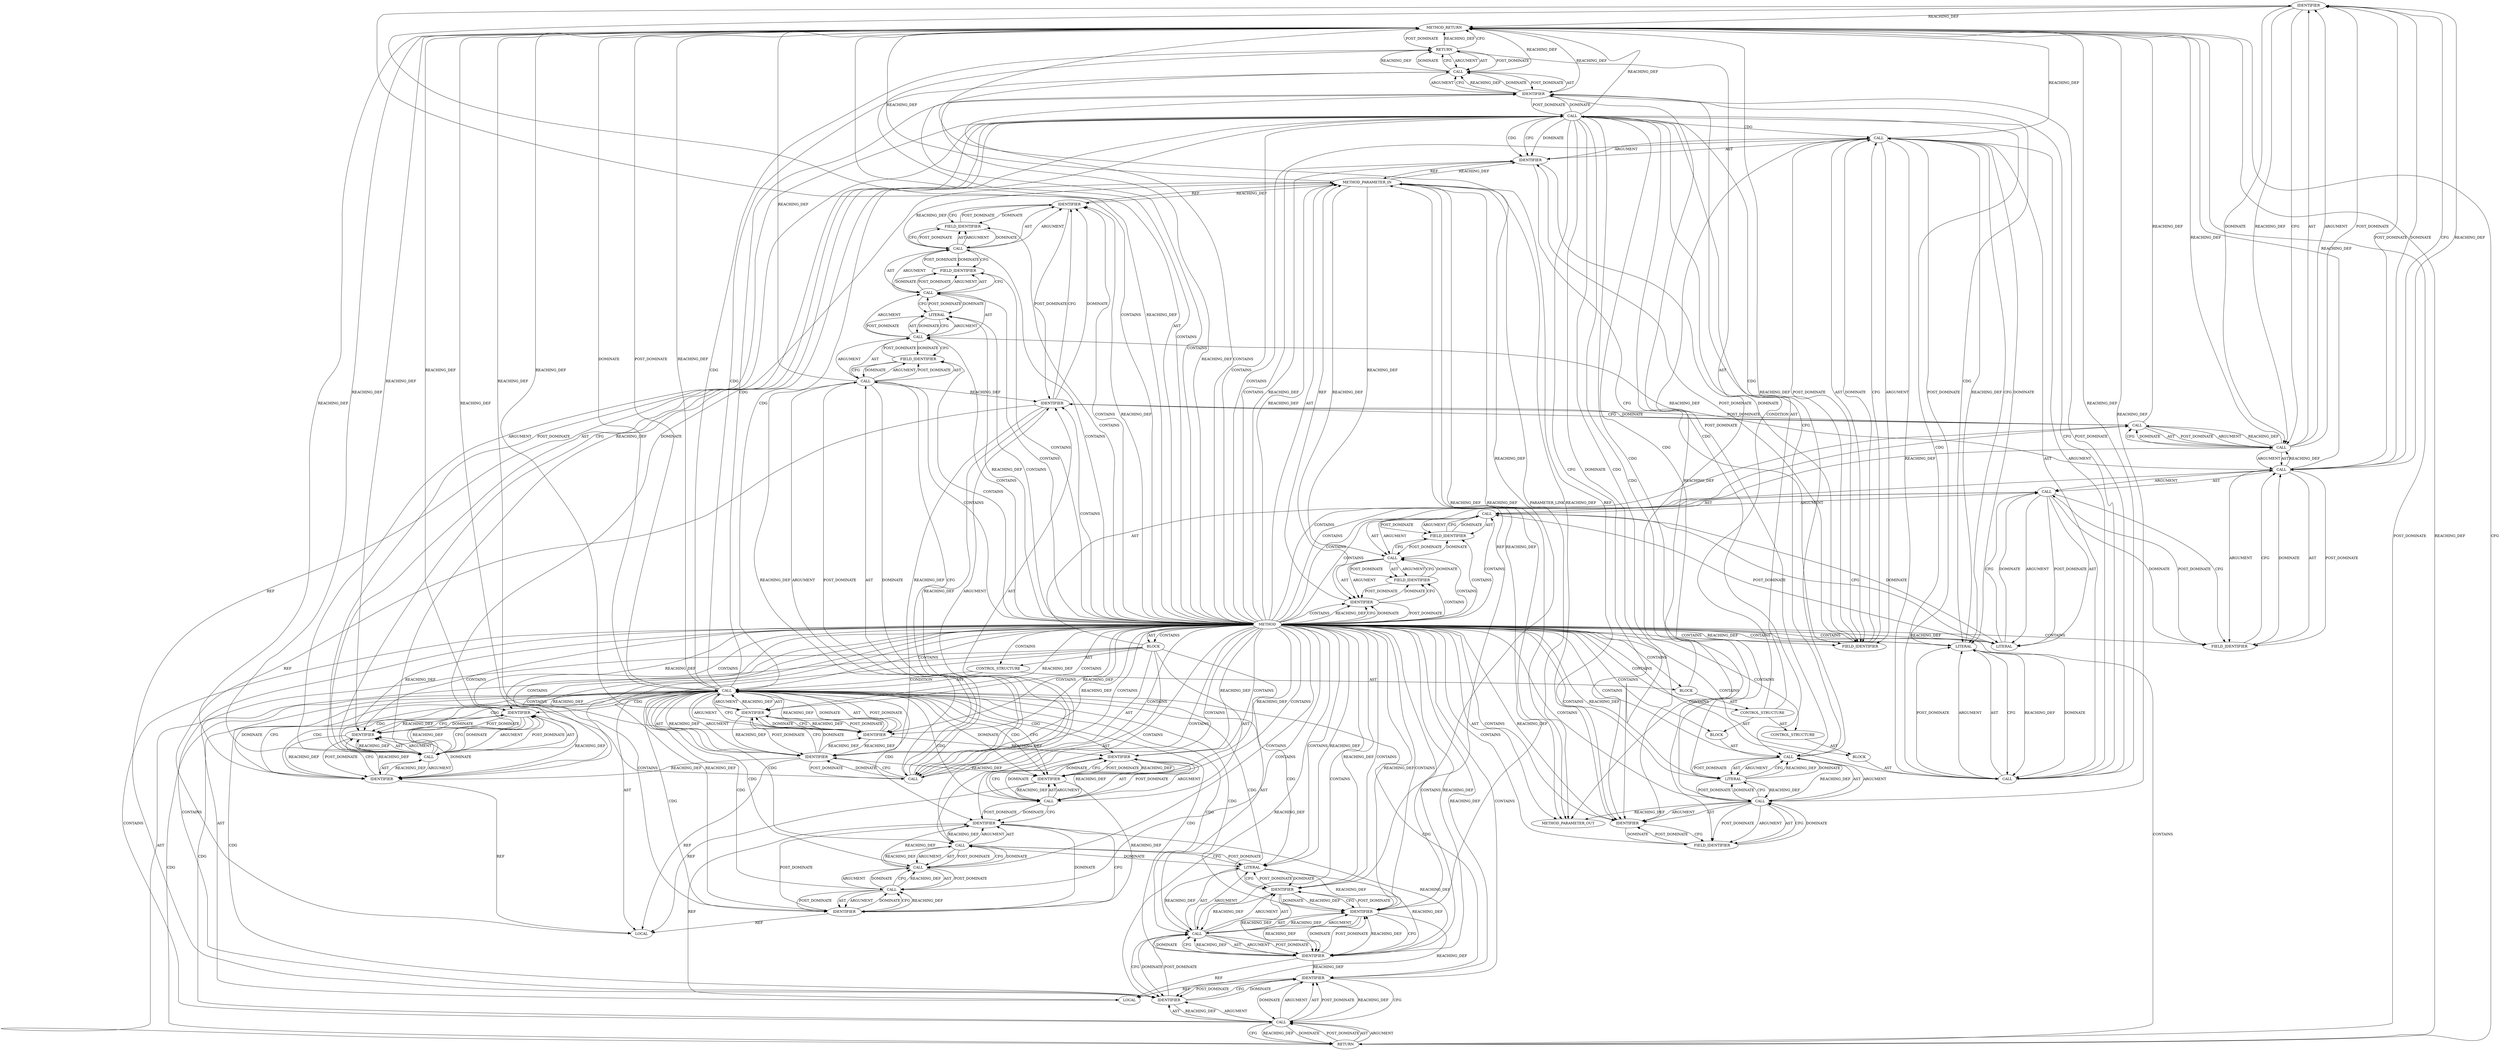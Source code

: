 digraph {
  6596 [label=IDENTIFIER ORDER=2 ARGUMENT_INDEX=2 CODE="CEPH_BANNER_V2_PREFIX_LEN" COLUMN_NUMBER=41 LINE_NUMBER=1937 TYPE_FULL_NAME="ANY" NAME="CEPH_BANNER_V2_PREFIX_LEN"]
  6585 [label=CALL ORDER=3 ARGUMENT_INDEX=-1 CODE="WARN_ON(con->v2.in_kvecs[0].iov_len != CEPH_BANNER_V2_PREFIX_LEN)" COLUMN_NUMBER=2 METHOD_FULL_NAME="WARN_ON" LINE_NUMBER=1937 TYPE_FULL_NAME="<empty>" DISPATCH_TYPE="STATIC_DISPATCH" SIGNATURE="" NAME="WARN_ON"]
  6634 [label=CALL ORDER=1 ARGUMENT_INDEX=-1 CODE="-EINVAL" COLUMN_NUMBER=10 METHOD_FULL_NAME="<operator>.minus" LINE_NUMBER=1945 TYPE_FULL_NAME="<empty>" DISPATCH_TYPE="STATIC_DISPATCH" SIGNATURE="" NAME="<operator>.minus"]
  6613 [label=BLOCK ORDER=2 ARGUMENT_INDEX=-1 CODE="{
		if (!memcmp(p, CEPH_BANNER, CEPH_BANNER_LEN))
			con->error_msg = \"server is speaking msgr1 protocol\";
		else
			con->error_msg = \"protocol error, bad banner\";
		return -EINVAL;
	}" COLUMN_NUMBER=53 LINE_NUMBER=1940 TYPE_FULL_NAME="void"]
  6618 [label=IDENTIFIER ORDER=2 ARGUMENT_INDEX=2 CODE="CEPH_BANNER" COLUMN_NUMBER=18 LINE_NUMBER=1941 TYPE_FULL_NAME="ANY" NAME="CEPH_BANNER"]
  6646 [label=IDENTIFIER ORDER=2 ARGUMENT_INDEX=2 CODE="__func__" COLUMN_NUMBER=37 LINE_NUMBER=1950 TYPE_FULL_NAME="ANY" NAME="__func__"]
  6593 [label=FIELD_IDENTIFIER ORDER=2 ARGUMENT_INDEX=2 CODE="in_kvecs" COLUMN_NUMBER=10 LINE_NUMBER=1937 CANONICAL_NAME="in_kvecs"]
  6629 [label=CALL ORDER=1 ARGUMENT_INDEX=1 CODE="con->error_msg" COLUMN_NUMBER=4 METHOD_FULL_NAME="<operator>.indirectFieldAccess" LINE_NUMBER=1944 TYPE_FULL_NAME="<empty>" DISPATCH_TYPE="STATIC_DISPATCH" SIGNATURE="" NAME="<operator>.indirectFieldAccess"]
  6604 [label=FIELD_IDENTIFIER ORDER=2 ARGUMENT_INDEX=2 CODE="v2" COLUMN_NUMBER=6 LINE_NUMBER=1939 CANONICAL_NAME="v2"]
  6637 [label=IDENTIFIER ORDER=1 ARGUMENT_INDEX=1 CODE="p" COLUMN_NUMBER=2 LINE_NUMBER=1948 TYPE_FULL_NAME="void*" NAME="p"]
  6627 [label=BLOCK ORDER=1 ARGUMENT_INDEX=-1 CODE="<empty>" COLUMN_NUMBER=4 LINE_NUMBER=1944 TYPE_FULL_NAME="void"]
  6583 [label=LOCAL ORDER=1 CODE="int payload_len" COLUMN_NUMBER=6 LINE_NUMBER=1934 TYPE_FULL_NAME="int" NAME="payload_len"]
  6614 [label=CONTROL_STRUCTURE CONTROL_STRUCTURE_TYPE="IF" ORDER=1 PARSER_TYPE_NAME="CASTIfStatement" ARGUMENT_INDEX=-1 CODE="if (!memcmp(p, CEPH_BANNER, CEPH_BANNER_LEN))" COLUMN_NUMBER=3 LINE_NUMBER=1941]
  6603 [label=IDENTIFIER ORDER=1 ARGUMENT_INDEX=1 CODE="con" COLUMN_NUMBER=6 LINE_NUMBER=1939 TYPE_FULL_NAME="ceph_connection*" NAME="con"]
  6580 [label=METHOD COLUMN_NUMBER=1 LINE_NUMBER=1932 COLUMN_NUMBER_END=1 IS_EXTERNAL=false SIGNATURE="int process_banner_prefix (ceph_connection*)" NAME="process_banner_prefix" AST_PARENT_TYPE="TYPE_DECL" AST_PARENT_FULL_NAME="messenger_v2.c:<global>" ORDER=87 CODE="static int process_banner_prefix(struct ceph_connection *con)
{
	int payload_len;
	void *p;

	WARN_ON(con->v2.in_kvecs[0].iov_len != CEPH_BANNER_V2_PREFIX_LEN);

	p = con->v2.in_kvecs[0].iov_base;
	if (memcmp(p, CEPH_BANNER_V2, CEPH_BANNER_V2_LEN)) {
		if (!memcmp(p, CEPH_BANNER, CEPH_BANNER_LEN))
			con->error_msg = \"server is speaking msgr1 protocol\";
		else
			con->error_msg = \"protocol error, bad banner\";
		return -EINVAL;
	}

	p += CEPH_BANNER_V2_LEN;
	payload_len = ceph_decode_16(&p);
	dout(\"%s con %p payload_len %d\\n\", __func__, con, payload_len);

	return prepare_read_banner_payload(con, payload_len);
}" FULL_NAME="process_banner_prefix" LINE_NUMBER_END=1953 FILENAME="messenger_v2.c"]
  6599 [label=CALL ORDER=2 ARGUMENT_INDEX=2 CODE="con->v2.in_kvecs[0].iov_base" COLUMN_NUMBER=6 METHOD_FULL_NAME="<operator>.fieldAccess" LINE_NUMBER=1939 TYPE_FULL_NAME="<empty>" DISPATCH_TYPE="STATIC_DISPATCH" SIGNATURE="" NAME="<operator>.fieldAccess"]
  6651 [label=IDENTIFIER ORDER=1 ARGUMENT_INDEX=1 CODE="con" COLUMN_NUMBER=37 LINE_NUMBER=1952 TYPE_FULL_NAME="ceph_connection*" NAME="con"]
  6636 [label=CALL ORDER=6 ARGUMENT_INDEX=-1 CODE="p += CEPH_BANNER_V2_LEN" COLUMN_NUMBER=2 METHOD_FULL_NAME="<operator>.assignmentPlus" LINE_NUMBER=1948 TYPE_FULL_NAME="<empty>" DISPATCH_TYPE="STATIC_DISPATCH" SIGNATURE="" NAME="<operator>.assignmentPlus"]
  6598 [label=IDENTIFIER ORDER=1 ARGUMENT_INDEX=1 CODE="p" COLUMN_NUMBER=2 LINE_NUMBER=1939 TYPE_FULL_NAME="void*" NAME="p"]
  6606 [label=LITERAL ORDER=2 ARGUMENT_INDEX=2 CODE="0" COLUMN_NUMBER=23 LINE_NUMBER=1939 TYPE_FULL_NAME="int"]
  6623 [label=IDENTIFIER ORDER=1 ARGUMENT_INDEX=1 CODE="con" COLUMN_NUMBER=4 LINE_NUMBER=1942 TYPE_FULL_NAME="ceph_connection*" NAME="con"]
  6591 [label=IDENTIFIER ORDER=1 ARGUMENT_INDEX=1 CODE="con" COLUMN_NUMBER=10 LINE_NUMBER=1937 TYPE_FULL_NAME="ceph_connection*" NAME="con"]
  6592 [label=FIELD_IDENTIFIER ORDER=2 ARGUMENT_INDEX=2 CODE="v2" COLUMN_NUMBER=10 LINE_NUMBER=1937 CANONICAL_NAME="v2"]
  6607 [label=FIELD_IDENTIFIER ORDER=2 ARGUMENT_INDEX=2 CODE="iov_base" COLUMN_NUMBER=6 LINE_NUMBER=1939 CANONICAL_NAME="iov_base"]
  6582 [label=BLOCK ORDER=2 ARGUMENT_INDEX=-1 CODE="{
	int payload_len;
	void *p;

	WARN_ON(con->v2.in_kvecs[0].iov_len != CEPH_BANNER_V2_PREFIX_LEN);

	p = con->v2.in_kvecs[0].iov_base;
	if (memcmp(p, CEPH_BANNER_V2, CEPH_BANNER_V2_LEN)) {
		if (!memcmp(p, CEPH_BANNER, CEPH_BANNER_LEN))
			con->error_msg = \"server is speaking msgr1 protocol\";
		else
			con->error_msg = \"protocol error, bad banner\";
		return -EINVAL;
	}

	p += CEPH_BANNER_V2_LEN;
	payload_len = ceph_decode_16(&p);
	dout(\"%s con %p payload_len %d\\n\", __func__, con, payload_len);

	return prepare_read_banner_payload(con, payload_len);
}" COLUMN_NUMBER=1 LINE_NUMBER=1933 TYPE_FULL_NAME="void"]
  6647 [label=IDENTIFIER ORDER=3 ARGUMENT_INDEX=3 CODE="con" COLUMN_NUMBER=47 LINE_NUMBER=1950 TYPE_FULL_NAME="ceph_connection*" NAME="con"]
  6632 [label=LITERAL ORDER=2 ARGUMENT_INDEX=2 CODE="\"protocol error, bad banner\"" COLUMN_NUMBER=21 LINE_NUMBER=1944 TYPE_FULL_NAME="char"]
  6643 [label=IDENTIFIER ORDER=1 ARGUMENT_INDEX=1 CODE="p" COLUMN_NUMBER=32 LINE_NUMBER=1949 TYPE_FULL_NAME="void*" NAME="p"]
  6589 [label=CALL ORDER=1 ARGUMENT_INDEX=1 CODE="con->v2.in_kvecs" COLUMN_NUMBER=10 METHOD_FULL_NAME="<operator>.fieldAccess" LINE_NUMBER=1937 TYPE_FULL_NAME="<empty>" DISPATCH_TYPE="STATIC_DISPATCH" SIGNATURE="" NAME="<operator>.fieldAccess"]
  6621 [label=CALL ORDER=1 ARGUMENT_INDEX=1 CODE="con->error_msg = \"server is speaking msgr1 protocol\"" COLUMN_NUMBER=4 METHOD_FULL_NAME="<operator>.assignment" LINE_NUMBER=1942 TYPE_FULL_NAME="<empty>" DISPATCH_TYPE="STATIC_DISPATCH" SIGNATURE="" NAME="<operator>.assignment"]
  6616 [label=CALL ORDER=1 ARGUMENT_INDEX=1 CODE="memcmp(p, CEPH_BANNER, CEPH_BANNER_LEN)" COLUMN_NUMBER=8 METHOD_FULL_NAME="memcmp" LINE_NUMBER=1941 TYPE_FULL_NAME="<empty>" DISPATCH_TYPE="STATIC_DISPATCH" SIGNATURE="" NAME="memcmp"]
  6645 [label=LITERAL ORDER=1 ARGUMENT_INDEX=1 CODE="\"%s con %p payload_len %d\\n\"" COLUMN_NUMBER=7 LINE_NUMBER=1950 TYPE_FULL_NAME="char"]
  6617 [label=IDENTIFIER ORDER=1 ARGUMENT_INDEX=1 CODE="p" COLUMN_NUMBER=15 LINE_NUMBER=1941 TYPE_FULL_NAME="void*" NAME="p"]
  6648 [label=IDENTIFIER ORDER=4 ARGUMENT_INDEX=4 CODE="payload_len" COLUMN_NUMBER=52 LINE_NUMBER=1950 TYPE_FULL_NAME="int" NAME="payload_len"]
  6594 [label=LITERAL ORDER=2 ARGUMENT_INDEX=2 CODE="0" COLUMN_NUMBER=27 LINE_NUMBER=1937 TYPE_FULL_NAME="int"]
  6635 [label=IDENTIFIER ORDER=1 ARGUMENT_INDEX=1 CODE="EINVAL" COLUMN_NUMBER=11 LINE_NUMBER=1945 TYPE_FULL_NAME="ANY" NAME="EINVAL"]
  6590 [label=CALL ORDER=1 ARGUMENT_INDEX=1 CODE="con->v2" COLUMN_NUMBER=10 METHOD_FULL_NAME="<operator>.indirectFieldAccess" LINE_NUMBER=1937 TYPE_FULL_NAME="<empty>" DISPATCH_TYPE="STATIC_DISPATCH" SIGNATURE="" NAME="<operator>.indirectFieldAccess"]
  6595 [label=FIELD_IDENTIFIER ORDER=2 ARGUMENT_INDEX=2 CODE="iov_len" COLUMN_NUMBER=10 LINE_NUMBER=1937 CANONICAL_NAME="iov_len"]
  6581 [label=METHOD_PARAMETER_IN ORDER=1 CODE="struct ceph_connection *con" IS_VARIADIC=false COLUMN_NUMBER=34 LINE_NUMBER=1932 TYPE_FULL_NAME="ceph_connection*" EVALUATION_STRATEGY="BY_VALUE" INDEX=1 NAME="con"]
  6639 [label=CALL ORDER=7 ARGUMENT_INDEX=-1 CODE="payload_len = ceph_decode_16(&p)" COLUMN_NUMBER=2 METHOD_FULL_NAME="<operator>.assignment" LINE_NUMBER=1949 TYPE_FULL_NAME="<empty>" DISPATCH_TYPE="STATIC_DISPATCH" SIGNATURE="" NAME="<operator>.assignment"]
  6600 [label=CALL ORDER=1 ARGUMENT_INDEX=1 CODE="con->v2.in_kvecs[0]" COLUMN_NUMBER=6 METHOD_FULL_NAME="<operator>.indirectIndexAccess" LINE_NUMBER=1939 TYPE_FULL_NAME="<empty>" DISPATCH_TYPE="STATIC_DISPATCH" SIGNATURE="" NAME="<operator>.indirectIndexAccess"]
  6642 [label=CALL ORDER=1 ARGUMENT_INDEX=1 CODE="&p" COLUMN_NUMBER=31 METHOD_FULL_NAME="<operator>.addressOf" LINE_NUMBER=1949 TYPE_FULL_NAME="<empty>" DISPATCH_TYPE="STATIC_DISPATCH" SIGNATURE="" NAME="<operator>.addressOf"]
  6602 [label=CALL ORDER=1 ARGUMENT_INDEX=1 CODE="con->v2" COLUMN_NUMBER=6 METHOD_FULL_NAME="<operator>.indirectFieldAccess" LINE_NUMBER=1939 TYPE_FULL_NAME="<empty>" DISPATCH_TYPE="STATIC_DISPATCH" SIGNATURE="" NAME="<operator>.indirectFieldAccess"]
  6624 [label=FIELD_IDENTIFIER ORDER=2 ARGUMENT_INDEX=2 CODE="error_msg" COLUMN_NUMBER=4 LINE_NUMBER=1942 CANONICAL_NAME="error_msg"]
  6653 [label=METHOD_RETURN ORDER=3 CODE="RET" COLUMN_NUMBER=1 LINE_NUMBER=1932 TYPE_FULL_NAME="int" EVALUATION_STRATEGY="BY_VALUE"]
  6611 [label=IDENTIFIER ORDER=2 ARGUMENT_INDEX=2 CODE="CEPH_BANNER_V2" COLUMN_NUMBER=16 LINE_NUMBER=1940 TYPE_FULL_NAME="ANY" NAME="CEPH_BANNER_V2"]
  6652 [label=IDENTIFIER ORDER=2 ARGUMENT_INDEX=2 CODE="payload_len" COLUMN_NUMBER=42 LINE_NUMBER=1952 TYPE_FULL_NAME="int" NAME="payload_len"]
  6610 [label=IDENTIFIER ORDER=1 ARGUMENT_INDEX=1 CODE="p" COLUMN_NUMBER=13 LINE_NUMBER=1940 TYPE_FULL_NAME="void*" NAME="p"]
  6641 [label=CALL ORDER=2 ARGUMENT_INDEX=2 CODE="ceph_decode_16(&p)" COLUMN_NUMBER=16 METHOD_FULL_NAME="ceph_decode_16" LINE_NUMBER=1949 TYPE_FULL_NAME="<empty>" DISPATCH_TYPE="STATIC_DISPATCH" SIGNATURE="" NAME="ceph_decode_16"]
  6605 [label=FIELD_IDENTIFIER ORDER=2 ARGUMENT_INDEX=2 CODE="in_kvecs" COLUMN_NUMBER=6 LINE_NUMBER=1939 CANONICAL_NAME="in_kvecs"]
  6597 [label=CALL ORDER=4 ARGUMENT_INDEX=-1 CODE="p = con->v2.in_kvecs[0].iov_base" COLUMN_NUMBER=2 METHOD_FULL_NAME="<operator>.assignment" LINE_NUMBER=1939 TYPE_FULL_NAME="<empty>" DISPATCH_TYPE="STATIC_DISPATCH" SIGNATURE="" NAME="<operator>.assignment"]
  6587 [label=CALL ORDER=1 ARGUMENT_INDEX=1 CODE="con->v2.in_kvecs[0].iov_len" COLUMN_NUMBER=10 METHOD_FULL_NAME="<operator>.fieldAccess" LINE_NUMBER=1937 TYPE_FULL_NAME="<empty>" DISPATCH_TYPE="STATIC_DISPATCH" SIGNATURE="" NAME="<operator>.fieldAccess"]
  13230 [label=METHOD_PARAMETER_OUT ORDER=1 CODE="struct ceph_connection *con" IS_VARIADIC=false COLUMN_NUMBER=34 LINE_NUMBER=1932 TYPE_FULL_NAME="ceph_connection*" EVALUATION_STRATEGY="BY_VALUE" INDEX=1 NAME="con"]
  6622 [label=CALL ORDER=1 ARGUMENT_INDEX=1 CODE="con->error_msg" COLUMN_NUMBER=4 METHOD_FULL_NAME="<operator>.indirectFieldAccess" LINE_NUMBER=1942 TYPE_FULL_NAME="<empty>" DISPATCH_TYPE="STATIC_DISPATCH" SIGNATURE="" NAME="<operator>.indirectFieldAccess"]
  6626 [label=CONTROL_STRUCTURE CONTROL_STRUCTURE_TYPE="ELSE" ORDER=3 PARSER_TYPE_NAME="CASTExpressionStatement" ARGUMENT_INDEX=-1 CODE="else" COLUMN_NUMBER=4 LINE_NUMBER=1944]
  6644 [label=CALL ORDER=8 ARGUMENT_INDEX=-1 CODE="dout(\"%s con %p payload_len %d\\n\", __func__, con, payload_len)" COLUMN_NUMBER=2 METHOD_FULL_NAME="dout" LINE_NUMBER=1950 TYPE_FULL_NAME="<empty>" DISPATCH_TYPE="STATIC_DISPATCH" SIGNATURE="" NAME="dout"]
  6631 [label=FIELD_IDENTIFIER ORDER=2 ARGUMENT_INDEX=2 CODE="error_msg" COLUMN_NUMBER=4 LINE_NUMBER=1944 CANONICAL_NAME="error_msg"]
  6608 [label=CONTROL_STRUCTURE CONTROL_STRUCTURE_TYPE="IF" ORDER=5 PARSER_TYPE_NAME="CASTIfStatement" ARGUMENT_INDEX=-1 CODE="if (memcmp(p, CEPH_BANNER_V2, CEPH_BANNER_V2_LEN))" COLUMN_NUMBER=2 LINE_NUMBER=1940]
  6612 [label=IDENTIFIER ORDER=3 ARGUMENT_INDEX=3 CODE="CEPH_BANNER_V2_LEN" COLUMN_NUMBER=32 LINE_NUMBER=1940 TYPE_FULL_NAME="ANY" NAME="CEPH_BANNER_V2_LEN"]
  6620 [label=BLOCK ORDER=2 ARGUMENT_INDEX=-1 CODE="<empty>" COLUMN_NUMBER=4 LINE_NUMBER=1942 TYPE_FULL_NAME="void"]
  6628 [label=CALL ORDER=1 ARGUMENT_INDEX=1 CODE="con->error_msg = \"protocol error, bad banner\"" COLUMN_NUMBER=4 METHOD_FULL_NAME="<operator>.assignment" LINE_NUMBER=1944 TYPE_FULL_NAME="<empty>" DISPATCH_TYPE="STATIC_DISPATCH" SIGNATURE="" NAME="<operator>.assignment"]
  6625 [label=LITERAL ORDER=2 ARGUMENT_INDEX=2 CODE="\"server is speaking msgr1 protocol\"" COLUMN_NUMBER=21 LINE_NUMBER=1942 TYPE_FULL_NAME="char"]
  6650 [label=CALL ORDER=1 ARGUMENT_INDEX=-1 CODE="prepare_read_banner_payload(con, payload_len)" COLUMN_NUMBER=9 METHOD_FULL_NAME="prepare_read_banner_payload" LINE_NUMBER=1952 TYPE_FULL_NAME="<empty>" DISPATCH_TYPE="STATIC_DISPATCH" SIGNATURE="" NAME="prepare_read_banner_payload"]
  6633 [label=RETURN ORDER=2 ARGUMENT_INDEX=-1 CODE="return -EINVAL;" COLUMN_NUMBER=3 LINE_NUMBER=1945]
  6601 [label=CALL ORDER=1 ARGUMENT_INDEX=1 CODE="con->v2.in_kvecs" COLUMN_NUMBER=6 METHOD_FULL_NAME="<operator>.fieldAccess" LINE_NUMBER=1939 TYPE_FULL_NAME="<empty>" DISPATCH_TYPE="STATIC_DISPATCH" SIGNATURE="" NAME="<operator>.fieldAccess"]
  6609 [label=CALL ORDER=1 ARGUMENT_INDEX=-1 CODE="memcmp(p, CEPH_BANNER_V2, CEPH_BANNER_V2_LEN)" COLUMN_NUMBER=6 METHOD_FULL_NAME="memcmp" LINE_NUMBER=1940 TYPE_FULL_NAME="<empty>" DISPATCH_TYPE="STATIC_DISPATCH" SIGNATURE="" NAME="memcmp"]
  6586 [label=CALL ORDER=1 ARGUMENT_INDEX=1 CODE="con->v2.in_kvecs[0].iov_len != CEPH_BANNER_V2_PREFIX_LEN" COLUMN_NUMBER=10 METHOD_FULL_NAME="<operator>.notEquals" LINE_NUMBER=1937 TYPE_FULL_NAME="<empty>" DISPATCH_TYPE="STATIC_DISPATCH" SIGNATURE="" NAME="<operator>.notEquals"]
  6588 [label=CALL ORDER=1 ARGUMENT_INDEX=1 CODE="con->v2.in_kvecs[0]" COLUMN_NUMBER=10 METHOD_FULL_NAME="<operator>.indirectIndexAccess" LINE_NUMBER=1937 TYPE_FULL_NAME="<empty>" DISPATCH_TYPE="STATIC_DISPATCH" SIGNATURE="" NAME="<operator>.indirectIndexAccess"]
  6649 [label=RETURN ORDER=9 ARGUMENT_INDEX=-1 CODE="return prepare_read_banner_payload(con, payload_len);" COLUMN_NUMBER=2 LINE_NUMBER=1952]
  6615 [label=CALL ORDER=1 ARGUMENT_INDEX=-1 CODE="!memcmp(p, CEPH_BANNER, CEPH_BANNER_LEN)" COLUMN_NUMBER=7 METHOD_FULL_NAME="<operator>.logicalNot" LINE_NUMBER=1941 TYPE_FULL_NAME="<empty>" DISPATCH_TYPE="STATIC_DISPATCH" SIGNATURE="" NAME="<operator>.logicalNot"]
  6584 [label=LOCAL ORDER=2 CODE="void* p" COLUMN_NUMBER=7 LINE_NUMBER=1935 TYPE_FULL_NAME="void*" NAME="p"]
  6619 [label=IDENTIFIER ORDER=3 ARGUMENT_INDEX=3 CODE="CEPH_BANNER_LEN" COLUMN_NUMBER=31 LINE_NUMBER=1941 TYPE_FULL_NAME="ANY" NAME="CEPH_BANNER_LEN"]
  6640 [label=IDENTIFIER ORDER=1 ARGUMENT_INDEX=1 CODE="payload_len" COLUMN_NUMBER=2 LINE_NUMBER=1949 TYPE_FULL_NAME="int" NAME="payload_len"]
  6638 [label=IDENTIFIER ORDER=2 ARGUMENT_INDEX=2 CODE="CEPH_BANNER_V2_LEN" COLUMN_NUMBER=7 LINE_NUMBER=1948 TYPE_FULL_NAME="ANY" NAME="CEPH_BANNER_V2_LEN"]
  6630 [label=IDENTIFIER ORDER=1 ARGUMENT_INDEX=1 CODE="con" COLUMN_NUMBER=4 LINE_NUMBER=1944 TYPE_FULL_NAME="ceph_connection*" NAME="con"]
  6596 -> 6653 [label=REACHING_DEF VARIABLE="CEPH_BANNER_V2_PREFIX_LEN"]
  6603 -> 6604 [label=DOMINATE ]
  6634 -> 6635 [label=POST_DOMINATE ]
  6609 -> 6652 [label=CDG ]
  6609 -> 6612 [label=ARGUMENT ]
  6586 -> 6587 [label=AST ]
  6580 -> 6614 [label=CONTAINS ]
  6587 -> 6653 [label=REACHING_DEF VARIABLE="con->v2.in_kvecs[0].iov_len"]
  6580 -> 6651 [label=REACHING_DEF VARIABLE=""]
  6645 -> 6646 [label=CFG ]
  6580 -> 6599 [label=CONTAINS ]
  6609 -> 6612 [label=AST ]
  6605 -> 6601 [label=CFG ]
  6595 -> 6587 [label=CFG ]
  6623 -> 6581 [label=REF ]
  6602 -> 6603 [label=AST ]
  6634 -> 6633 [label=REACHING_DEF VARIABLE="-EINVAL"]
  6615 -> 6630 [label=CDG ]
  6622 -> 6625 [label=DOMINATE ]
  6639 -> 6645 [label=CFG ]
  6635 -> 6634 [label=CFG ]
  6601 -> 6605 [label=POST_DOMINATE ]
  6640 -> 6643 [label=CFG ]
  6612 -> 6653 [label=REACHING_DEF VARIABLE="CEPH_BANNER_V2_LEN"]
  6633 -> 6634 [label=ARGUMENT ]
  6609 -> 6636 [label=CDG ]
  6589 -> 6593 [label=AST ]
  6582 -> 6597 [label=AST ]
  6650 -> 6652 [label=ARGUMENT ]
  6600 -> 6606 [label=ARGUMENT ]
  6609 -> 6610 [label=AST ]
  6643 -> 6642 [label=DOMINATE ]
  6580 -> 6634 [label=CONTAINS ]
  6580 -> 6639 [label=CONTAINS ]
  6617 -> 6616 [label=REACHING_DEF VARIABLE="p"]
  6636 -> 6638 [label=AST ]
  6594 -> 6588 [label=CFG ]
  6581 -> 13230 [label=PARAMETER_LINK ]
  6580 -> 6633 [label=CONTAINS ]
  6590 -> 6593 [label=DOMINATE ]
  6651 -> 6652 [label=CFG ]
  6616 -> 6615 [label=CFG ]
  6614 -> 6620 [label=AST ]
  6590 -> 6591 [label=AST ]
  6609 -> 6618 [label=CDG ]
  6628 -> 6632 [label=POST_DOMINATE ]
  6632 -> 6628 [label=CFG ]
  6644 -> 6651 [label=DOMINATE ]
  6580 -> 6625 [label=CONTAINS ]
  6586 -> 6587 [label=ARGUMENT ]
  6580 -> 6647 [label=REACHING_DEF VARIABLE=""]
  6625 -> 6621 [label=CFG ]
  6600 -> 6607 [label=CFG ]
  6651 -> 6652 [label=DOMINATE ]
  6580 -> 6588 [label=CONTAINS ]
  6644 -> 6645 [label=AST ]
  6600 -> 6607 [label=DOMINATE ]
  6602 -> 6605 [label=DOMINATE ]
  6599 -> 6597 [label=DOMINATE ]
  6601 -> 6605 [label=ARGUMENT ]
  6637 -> 6638 [label=DOMINATE ]
  6641 -> 6642 [label=AST ]
  6619 -> 6618 [label=REACHING_DEF VARIABLE="CEPH_BANNER_LEN"]
  6588 -> 6589 [label=AST ]
  6645 -> 6647 [label=REACHING_DEF VARIABLE="\"%s con %p payload_len %d\\n\""]
  6630 -> 6631 [label=CFG ]
  6590 -> 6592 [label=ARGUMENT ]
  6611 -> 6653 [label=REACHING_DEF VARIABLE="CEPH_BANNER_V2"]
  6616 -> 6617 [label=ARGUMENT ]
  6621 -> 6653 [label=REACHING_DEF VARIABLE="con->error_msg = \"server is speaking msgr1 protocol\""]
  6589 -> 6593 [label=POST_DOMINATE ]
  6652 -> 6651 [label=POST_DOMINATE ]
  6609 -> 6637 [label=DOMINATE ]
  6612 -> 6609 [label=CFG ]
  6580 -> 6611 [label=REACHING_DEF VARIABLE=""]
  6611 -> 6610 [label=REACHING_DEF VARIABLE="CEPH_BANNER_V2"]
  6637 -> 6643 [label=REACHING_DEF VARIABLE="p"]
  6621 -> 6625 [label=POST_DOMINATE ]
  6591 -> 6592 [label=DOMINATE ]
  6580 -> 6611 [label=CONTAINS ]
  6581 -> 6623 [label=REACHING_DEF VARIABLE="con"]
  6597 -> 6599 [label=ARGUMENT ]
  6587 -> 6586 [label=REACHING_DEF VARIABLE="con->v2.in_kvecs[0].iov_len"]
  6610 -> 6611 [label=CFG ]
  6625 -> 6622 [label=POST_DOMINATE ]
  6643 -> 6642 [label=CFG ]
  6609 -> 6648 [label=CDG ]
  6580 -> 6592 [label=CONTAINS ]
  6598 -> 6597 [label=REACHING_DEF VARIABLE="p"]
  6580 -> 6596 [label=CONTAINS ]
  6636 -> 6637 [label=AST ]
  6616 -> 6653 [label=REACHING_DEF VARIABLE="memcmp(p, CEPH_BANNER, CEPH_BANNER_LEN)"]
  6625 -> 6621 [label=REACHING_DEF VARIABLE="\"server is speaking msgr1 protocol\""]
  6601 -> 6602 [label=ARGUMENT ]
  6639 -> 6645 [label=DOMINATE ]
  6586 -> 6653 [label=REACHING_DEF VARIABLE="con->v2.in_kvecs[0].iov_len != CEPH_BANNER_V2_PREFIX_LEN"]
  6585 -> 6586 [label=AST ]
  6650 -> 6651 [label=ARGUMENT ]
  6581 -> 6647 [label=REACHING_DEF VARIABLE="con"]
  6642 -> 6643 [label=ARGUMENT ]
  6612 -> 6609 [label=REACHING_DEF VARIABLE="CEPH_BANNER_V2_LEN"]
  6620 -> 6621 [label=AST ]
  6640 -> 6583 [label=REF ]
  6615 -> 6624 [label=CDG ]
  6644 -> 6645 [label=ARGUMENT ]
  6580 -> 6581 [label=REACHING_DEF VARIABLE=""]
  6580 -> 6623 [label=CONTAINS ]
  6649 -> 6650 [label=POST_DOMINATE ]
  6622 -> 6624 [label=AST ]
  6580 -> 6620 [label=CONTAINS ]
  6588 -> 6595 [label=DOMINATE ]
  6590 -> 6592 [label=POST_DOMINATE ]
  6599 -> 6607 [label=ARGUMENT ]
  6610 -> 6611 [label=DOMINATE ]
  6644 -> 6648 [label=AST ]
  6590 -> 6592 [label=AST ]
  6597 -> 6599 [label=POST_DOMINATE ]
  6626 -> 6627 [label=AST ]
  6597 -> 6610 [label=DOMINATE ]
  6647 -> 6581 [label=REF ]
  6629 -> 6632 [label=CFG ]
  6612 -> 6638 [label=REACHING_DEF VARIABLE="CEPH_BANNER_V2_LEN"]
  6642 -> 6643 [label=POST_DOMINATE ]
  6648 -> 6583 [label=REF ]
  6617 -> 6584 [label=REF ]
  6585 -> 6598 [label=CFG ]
  6644 -> 6647 [label=ARGUMENT ]
  6615 -> 6616 [label=AST ]
  6580 -> 6598 [label=CONTAINS ]
  6640 -> 6639 [label=REACHING_DEF VARIABLE="payload_len"]
  6599 -> 6600 [label=AST ]
  6609 -> 6653 [label=REACHING_DEF VARIABLE="memcmp(p, CEPH_BANNER_V2, CEPH_BANNER_V2_LEN)"]
  6580 -> 6587 [label=CONTAINS ]
  6621 -> 6635 [label=CFG ]
  6640 -> 6636 [label=POST_DOMINATE ]
  6580 -> 6590 [label=CONTAINS ]
  6646 -> 6648 [label=REACHING_DEF VARIABLE="__func__"]
  6580 -> 6645 [label=CONTAINS ]
  6602 -> 6604 [label=POST_DOMINATE ]
  6587 -> 6595 [label=AST ]
  6600 -> 6601 [label=AST ]
  6617 -> 6618 [label=CFG ]
  6595 -> 6588 [label=POST_DOMINATE ]
  6628 -> 6632 [label=ARGUMENT ]
  6618 -> 6616 [label=REACHING_DEF VARIABLE="CEPH_BANNER"]
  6581 -> 6590 [label=REACHING_DEF VARIABLE="con"]
  6609 -> 6611 [label=ARGUMENT ]
  6580 -> 6645 [label=REACHING_DEF VARIABLE=""]
  6581 -> 6653 [label=REACHING_DEF VARIABLE="con"]
  6615 -> 6653 [label=REACHING_DEF VARIABLE="!memcmp(p, CEPH_BANNER, CEPH_BANNER_LEN)"]
  6605 -> 6602 [label=POST_DOMINATE ]
  6608 -> 6613 [label=AST ]
  6644 -> 6646 [label=ARGUMENT ]
  6585 -> 6586 [label=POST_DOMINATE ]
  6645 -> 6639 [label=POST_DOMINATE ]
  6609 -> 6612 [label=POST_DOMINATE ]
  6580 -> 6635 [label=REACHING_DEF VARIABLE=""]
  6580 -> 6603 [label=CONTAINS ]
  6607 -> 6599 [label=CFG ]
  6621 -> 6625 [label=AST ]
  6581 -> 13230 [label=REACHING_DEF VARIABLE="con"]
  6581 -> 13230 [label=REACHING_DEF VARIABLE="con"]
  6580 -> 6589 [label=CONTAINS ]
  6608 -> 6609 [label=CONDITION ]
  6611 -> 6612 [label=DOMINATE ]
  6580 -> 6617 [label=CONTAINS ]
  6588 -> 6589 [label=ARGUMENT ]
  6653 -> 6633 [label=POST_DOMINATE ]
  6641 -> 6640 [label=REACHING_DEF VARIABLE="ceph_decode_16(&p)"]
  6632 -> 6628 [label=REACHING_DEF VARIABLE="\"protocol error, bad banner\""]
  6637 -> 6636 [label=REACHING_DEF VARIABLE="p"]
  6588 -> 6594 [label=AST ]
  6647 -> 6648 [label=CFG ]
  6614 -> 6615 [label=AST ]
  6587 -> 6596 [label=DOMINATE ]
  6591 -> 6580 [label=POST_DOMINATE ]
  6644 -> 6648 [label=ARGUMENT ]
  6604 -> 6602 [label=DOMINATE ]
  6581 -> 6630 [label=REACHING_DEF VARIABLE="con"]
  6635 -> 6634 [label=REACHING_DEF VARIABLE="EINVAL"]
  6634 -> 6633 [label=DOMINATE ]
  6610 -> 6617 [label=REACHING_DEF VARIABLE="p"]
  6585 -> 6598 [label=DOMINATE ]
  6629 -> 13230 [label=REACHING_DEF VARIABLE="con->error_msg"]
  6640 -> 6643 [label=DOMINATE ]
  6602 -> 6605 [label=CFG ]
  6605 -> 6601 [label=DOMINATE ]
  6643 -> 6642 [label=REACHING_DEF VARIABLE="p"]
  6580 -> 6610 [label=CONTAINS ]
  6629 -> 6631 [label=POST_DOMINATE ]
  6650 -> 6652 [label=AST ]
  6580 -> 6596 [label=REACHING_DEF VARIABLE=""]
  6622 -> 6621 [label=REACHING_DEF VARIABLE="con->error_msg"]
  6580 -> 6651 [label=CONTAINS ]
  6580 -> 6646 [label=REACHING_DEF VARIABLE=""]
  6580 -> 6610 [label=REACHING_DEF VARIABLE=""]
  6611 -> 6609 [label=REACHING_DEF VARIABLE="CEPH_BANNER_V2"]
  6645 -> 6644 [label=REACHING_DEF VARIABLE="\"%s con %p payload_len %d\\n\""]
  6653 -> 6609 [label=POST_DOMINATE ]
  6609 -> 6634 [label=CDG ]
  6586 -> 6596 [label=AST ]
  6580 -> 6625 [label=REACHING_DEF VARIABLE=""]
  6609 -> 6643 [label=CDG ]
  6631 -> 6630 [label=POST_DOMINATE ]
  6580 -> 6597 [label=CONTAINS ]
  6598 -> 6584 [label=REF ]
  6599 -> 6653 [label=REACHING_DEF VARIABLE="con->v2.in_kvecs[0].iov_base"]
  6648 -> 6647 [label=POST_DOMINATE ]
  6629 -> 6653 [label=REACHING_DEF VARIABLE="con->error_msg"]
  6631 -> 6629 [label=DOMINATE ]
  6646 -> 6645 [label=POST_DOMINATE ]
  6638 -> 6637 [label=REACHING_DEF VARIABLE="CEPH_BANNER_V2_LEN"]
  6646 -> 6653 [label=REACHING_DEF VARIABLE="__func__"]
  6580 -> 6604 [label=CONTAINS ]
  6580 -> 6626 [label=CONTAINS ]
  6585 -> 6653 [label=REACHING_DEF VARIABLE="WARN_ON(con->v2.in_kvecs[0].iov_len != CEPH_BANNER_V2_PREFIX_LEN)"]
  6647 -> 6651 [label=REACHING_DEF VARIABLE="con"]
  6639 -> 6641 [label=ARGUMENT ]
  6580 -> 6581 [label=AST ]
  6619 -> 6653 [label=REACHING_DEF VARIABLE="CEPH_BANNER_LEN"]
  6609 -> 6638 [label=CDG ]
  6650 -> 6649 [label=CFG ]
  6639 -> 6640 [label=ARGUMENT ]
  6593 -> 6589 [label=CFG ]
  6600 -> 6606 [label=POST_DOMINATE ]
  6635 -> 6628 [label=POST_DOMINATE ]
  6624 -> 6623 [label=POST_DOMINATE ]
  6643 -> 6640 [label=POST_DOMINATE ]
  6622 -> 6623 [label=ARGUMENT ]
  6625 -> 6622 [label=REACHING_DEF VARIABLE="\"server is speaking msgr1 protocol\""]
  6649 -> 6653 [label=REACHING_DEF VARIABLE="<RET>"]
  6650 -> 6651 [label=AST ]
  6609 -> 6640 [label=CDG ]
  6618 -> 6619 [label=CFG ]
  6599 -> 6600 [label=ARGUMENT ]
  6609 -> 6646 [label=CDG ]
  6588 -> 6594 [label=ARGUMENT ]
  6628 -> 6635 [label=CFG ]
  6610 -> 6584 [label=REF ]
  6610 -> 6597 [label=POST_DOMINATE ]
  6609 -> 6651 [label=CDG ]
  6580 -> 6605 [label=CONTAINS ]
  6586 -> 6596 [label=ARGUMENT ]
  6635 -> 6653 [label=REACHING_DEF VARIABLE="EINVAL"]
  6580 -> 6630 [label=CONTAINS ]
  6646 -> 6647 [label=DOMINATE ]
  6580 -> 6644 [label=CONTAINS ]
  6641 -> 6642 [label=ARGUMENT ]
  6580 -> 6591 [label=CONTAINS ]
  6627 -> 6628 [label=AST ]
  6603 -> 6604 [label=CFG ]
  6633 -> 6653 [label=REACHING_DEF VARIABLE="<RET>"]
  6609 -> 6649 [label=CDG ]
  6580 -> 6616 [label=CONTAINS ]
  6589 -> 6590 [label=AST ]
  6580 -> 6617 [label=REACHING_DEF VARIABLE=""]
  6606 -> 6600 [label=DOMINATE ]
  6650 -> 6649 [label=REACHING_DEF VARIABLE="prepare_read_banner_payload(con, payload_len)"]
  6622 -> 6624 [label=POST_DOMINATE ]
  6644 -> 6648 [label=POST_DOMINATE ]
  6617 -> 6618 [label=REACHING_DEF VARIABLE="p"]
  6651 -> 6644 [label=POST_DOMINATE ]
  6587 -> 6595 [label=ARGUMENT ]
  6648 -> 6644 [label=DOMINATE ]
  6580 -> 6624 [label=CONTAINS ]
  6597 -> 6598 [label=ARGUMENT ]
  6580 -> 6638 [label=CONTAINS ]
  6603 -> 6598 [label=POST_DOMINATE ]
  6652 -> 6583 [label=REF ]
  6634 -> 6635 [label=AST ]
  6636 -> 6638 [label=POST_DOMINATE ]
  6580 -> 6591 [label=REACHING_DEF VARIABLE=""]
  6629 -> 6630 [label=ARGUMENT ]
  6650 -> 6652 [label=POST_DOMINATE ]
  6580 -> 6647 [label=CONTAINS ]
  6598 -> 6585 [label=POST_DOMINATE ]
  6580 -> 6594 [label=REACHING_DEF VARIABLE=""]
  6615 -> 6635 [label=DOMINATE ]
  6647 -> 6648 [label=REACHING_DEF VARIABLE="con"]
  6619 -> 6618 [label=POST_DOMINATE ]
  6630 -> 6581 [label=REF ]
  6632 -> 6629 [label=POST_DOMINATE ]
  6646 -> 6647 [label=REACHING_DEF VARIABLE="__func__"]
  6595 -> 6587 [label=DOMINATE ]
  6592 -> 6590 [label=CFG ]
  6629 -> 6631 [label=AST ]
  6643 -> 6584 [label=REF ]
  6596 -> 6587 [label=REACHING_DEF VARIABLE="CEPH_BANNER_V2_PREFIX_LEN"]
  6599 -> 6597 [label=CFG ]
  6610 -> 6612 [label=REACHING_DEF VARIABLE="p"]
  6608 -> 6609 [label=AST ]
  6581 -> 6603 [label=REACHING_DEF VARIABLE="con"]
  6602 -> 6603 [label=ARGUMENT ]
  6609 -> 6637 [label=CDG ]
  6638 -> 6636 [label=CFG ]
  6609 -> 6647 [label=CDG ]
  6617 -> 6653 [label=REACHING_DEF VARIABLE="p"]
  6648 -> 6652 [label=REACHING_DEF VARIABLE="payload_len"]
  6598 -> 6610 [label=REACHING_DEF VARIABLE="p"]
  6593 -> 6589 [label=DOMINATE ]
  6598 -> 6603 [label=CFG ]
  6644 -> 6646 [label=AST ]
  6580 -> 6652 [label=CONTAINS ]
  6599 -> 6607 [label=POST_DOMINATE ]
  6639 -> 6641 [label=AST ]
  6629 -> 6628 [label=REACHING_DEF VARIABLE="con->error_msg"]
  6637 -> 6584 [label=REF ]
  6612 -> 6609 [label=DOMINATE ]
  6606 -> 6600 [label=CFG ]
  6607 -> 6600 [label=POST_DOMINATE ]
  6580 -> 6591 [label=CFG ]
  6597 -> 6599 [label=AST ]
  6634 -> 6635 [label=ARGUMENT ]
  6618 -> 6619 [label=DOMINATE ]
  6609 -> 6644 [label=CDG ]
  6580 -> 6622 [label=CONTAINS ]
  6580 -> 6609 [label=CONTAINS ]
  6615 -> 6622 [label=CDG ]
  6606 -> 6601 [label=POST_DOMINATE ]
  6591 -> 6581 [label=REF ]
  6596 -> 6586 [label=DOMINATE ]
  6586 -> 6585 [label=REACHING_DEF VARIABLE="con->v2.in_kvecs[0].iov_len != CEPH_BANNER_V2_PREFIX_LEN"]
  6610 -> 6609 [label=REACHING_DEF VARIABLE="p"]
  6597 -> 6610 [label=CFG ]
  6621 -> 6625 [label=ARGUMENT ]
  6645 -> 6646 [label=DOMINATE ]
  6582 -> 6584 [label=AST ]
  6652 -> 6650 [label=REACHING_DEF VARIABLE="payload_len"]
  6618 -> 6617 [label=REACHING_DEF VARIABLE="CEPH_BANNER"]
  6607 -> 6599 [label=DOMINATE ]
  6638 -> 6637 [label=POST_DOMINATE ]
  6641 -> 6639 [label=CFG ]
  6580 -> 6618 [label=REACHING_DEF VARIABLE=""]
  6599 -> 6607 [label=AST ]
  6586 -> 6585 [label=CFG ]
  6632 -> 6629 [label=REACHING_DEF VARIABLE="\"protocol error, bad banner\""]
  6628 -> 6653 [label=REACHING_DEF VARIABLE="con->error_msg = \"protocol error, bad banner\""]
  6580 -> 6602 [label=CONTAINS ]
  6629 -> 6632 [label=DOMINATE ]
  6580 -> 6630 [label=REACHING_DEF VARIABLE=""]
  6580 -> 6646 [label=CONTAINS ]
  6580 -> 6612 [label=REACHING_DEF VARIABLE=""]
  6648 -> 6644 [label=CFG ]
  6637 -> 6638 [label=CFG ]
  6635 -> 6634 [label=DOMINATE ]
  6632 -> 6628 [label=DOMINATE ]
  6645 -> 6648 [label=REACHING_DEF VARIABLE="\"%s con %p payload_len %d\\n\""]
  6580 -> 13230 [label=AST ]
  6594 -> 6588 [label=DOMINATE ]
  6628 -> 6632 [label=AST ]
  6640 -> 6648 [label=REACHING_DEF VARIABLE="payload_len"]
  6592 -> 6591 [label=POST_DOMINATE ]
  6580 -> 6638 [label=REACHING_DEF VARIABLE=""]
  6615 -> 6628 [label=CDG ]
  6580 -> 6641 [label=CONTAINS ]
  6581 -> 6591 [label=REACHING_DEF VARIABLE="con"]
  6604 -> 6602 [label=CFG ]
  6580 -> 6618 [label=CONTAINS ]
  6580 -> 6600 [label=CONTAINS ]
  6580 -> 6631 [label=CONTAINS ]
  6615 -> 6630 [label=CFG ]
  6609 -> 6610 [label=ARGUMENT ]
  6650 -> 6649 [label=DOMINATE ]
  6616 -> 6618 [label=AST ]
  6589 -> 6593 [label=ARGUMENT ]
  6580 -> 6627 [label=CONTAINS ]
  6580 -> 6582 [label=CONTAINS ]
  6611 -> 6612 [label=CFG ]
  6646 -> 6647 [label=CFG ]
  6636 -> 6640 [label=DOMINATE ]
  6636 -> 6637 [label=ARGUMENT ]
  6609 -> 6642 [label=CDG ]
  6597 -> 6598 [label=AST ]
  6580 -> 6608 [label=CONTAINS ]
  6653 -> 6649 [label=POST_DOMINATE ]
  6642 -> 6641 [label=DOMINATE ]
  6580 -> 6615 [label=CONTAINS ]
  6613 -> 6614 [label=AST ]
  6648 -> 6647 [label=REACHING_DEF VARIABLE="payload_len"]
  6580 -> 6643 [label=CONTAINS ]
  6621 -> 6622 [label=AST ]
  6642 -> 6641 [label=CFG ]
  6580 -> 6585 [label=CONTAINS ]
  6580 -> 6607 [label=CONTAINS ]
  6580 -> 6612 [label=CONTAINS ]
  6638 -> 6636 [label=REACHING_DEF VARIABLE="CEPH_BANNER_V2_LEN"]
  6619 -> 6616 [label=REACHING_DEF VARIABLE="CEPH_BANNER_LEN"]
  6647 -> 6648 [label=DOMINATE ]
  6580 -> 6593 [label=CONTAINS ]
  6616 -> 6619 [label=ARGUMENT ]
  6604 -> 6603 [label=POST_DOMINATE ]
  6616 -> 6617 [label=AST ]
  6613 -> 6633 [label=AST ]
  6615 -> 6623 [label=CFG ]
  6580 -> 6606 [label=REACHING_DEF VARIABLE=""]
  6582 -> 6639 [label=AST ]
  6638 -> 6636 [label=DOMINATE ]
  6630 -> 6631 [label=DOMINATE ]
  6582 -> 6608 [label=AST ]
  6587 -> 6588 [label=AST ]
  6615 -> 6625 [label=CDG ]
  6596 -> 6586 [label=REACHING_DEF VARIABLE="CEPH_BANNER_V2_PREFIX_LEN"]
  6580 -> 6629 [label=CONTAINS ]
  6624 -> 6622 [label=CFG ]
  6609 -> 6645 [label=CDG ]
  6636 -> 6640 [label=CFG ]
  6593 -> 6590 [label=POST_DOMINATE ]
  6580 -> 6606 [label=CONTAINS ]
  6580 -> 6591 [label=DOMINATE ]
  6603 -> 6581 [label=REF ]
  6642 -> 6643 [label=AST ]
  6580 -> 6636 [label=CONTAINS ]
  6580 -> 6621 [label=CONTAINS ]
  6609 -> 6633 [label=CDG ]
  6580 -> 6637 [label=REACHING_DEF VARIABLE=""]
  6590 -> 6591 [label=ARGUMENT ]
  6580 -> 6594 [label=CONTAINS ]
  6609 -> 6617 [label=CFG ]
  6615 -> 6621 [label=CDG ]
  6646 -> 6644 [label=REACHING_DEF VARIABLE="__func__"]
  6635 -> 6621 [label=POST_DOMINATE ]
  6623 -> 6624 [label=CFG ]
  6615 -> 6632 [label=CDG ]
  6598 -> 6603 [label=DOMINATE ]
  6582 -> 6636 [label=AST ]
  6609 -> 6615 [label=CDG ]
  6629 -> 6630 [label=AST ]
  6580 -> 6648 [label=REACHING_DEF VARIABLE=""]
  6580 -> 6637 [label=CONTAINS ]
  6582 -> 6644 [label=AST ]
  6580 -> 6632 [label=REACHING_DEF VARIABLE=""]
  6585 -> 6586 [label=ARGUMENT ]
  6580 -> 6652 [label=REACHING_DEF VARIABLE=""]
  6636 -> 6638 [label=ARGUMENT ]
  6597 -> 6653 [label=REACHING_DEF VARIABLE="p = con->v2.in_kvecs[0].iov_base"]
  6580 -> 6619 [label=REACHING_DEF VARIABLE=""]
  6612 -> 6611 [label=POST_DOMINATE ]
  6609 -> 6617 [label=CDG ]
  6624 -> 6622 [label=DOMINATE ]
  6629 -> 6631 [label=ARGUMENT ]
  6648 -> 6644 [label=REACHING_DEF VARIABLE="payload_len"]
  6616 -> 6615 [label=REACHING_DEF VARIABLE="memcmp(p, CEPH_BANNER, CEPH_BANNER_LEN)"]
  6617 -> 6618 [label=DOMINATE ]
  6580 -> 6601 [label=CONTAINS ]
  6587 -> 6595 [label=POST_DOMINATE ]
  6580 -> 6650 [label=CONTAINS ]
  6633 -> 6634 [label=POST_DOMINATE ]
  6622 -> 6625 [label=CFG ]
  6582 -> 6583 [label=AST ]
  6622 -> 6623 [label=AST ]
  6586 -> 6585 [label=DOMINATE ]
  6631 -> 6629 [label=CFG ]
  6596 -> 6587 [label=POST_DOMINATE ]
  6635 -> 6615 [label=POST_DOMINATE ]
  6641 -> 6642 [label=POST_DOMINATE ]
  6601 -> 6602 [label=AST ]
  6618 -> 6653 [label=REACHING_DEF VARIABLE="CEPH_BANNER"]
  6586 -> 6596 [label=POST_DOMINATE ]
  6580 -> 6648 [label=CONTAINS ]
  6609 -> 6639 [label=CDG ]
  6588 -> 6595 [label=CFG ]
  6615 -> 6623 [label=DOMINATE ]
  6634 -> 6653 [label=REACHING_DEF VARIABLE="-EINVAL"]
  6616 -> 6619 [label=POST_DOMINATE ]
  6580 -> 6642 [label=CONTAINS ]
  6600 -> 6601 [label=ARGUMENT ]
  6609 -> 6637 [label=CFG ]
  6610 -> 6637 [label=REACHING_DEF VARIABLE="p"]
  6615 -> 6623 [label=CDG ]
  6609 -> 6635 [label=CDG ]
  6616 -> 6615 [label=DOMINATE ]
  6615 -> 6631 [label=CDG ]
  6641 -> 6639 [label=DOMINATE ]
  6599 -> 6597 [label=REACHING_DEF VARIABLE="con->v2.in_kvecs[0].iov_base"]
  6588 -> 6594 [label=POST_DOMINATE ]
  6592 -> 6590 [label=DOMINATE ]
  6582 -> 6585 [label=AST ]
  6580 -> 6613 [label=CONTAINS ]
  6623 -> 6624 [label=DOMINATE ]
  6600 -> 6606 [label=AST ]
  6591 -> 6592 [label=CFG ]
  6580 -> 6649 [label=CONTAINS ]
  6652 -> 6650 [label=CFG ]
  6587 -> 6588 [label=ARGUMENT ]
  6651 -> 6650 [label=REACHING_DEF VARIABLE="con"]
  6633 -> 6653 [label=CFG ]
  6601 -> 6605 [label=AST ]
  6622 -> 6624 [label=ARGUMENT ]
  6601 -> 6606 [label=DOMINATE ]
  6589 -> 6594 [label=CFG ]
  6609 -> 6619 [label=CDG ]
  6619 -> 6617 [label=REACHING_DEF VARIABLE="CEPH_BANNER_LEN"]
  6622 -> 6653 [label=REACHING_DEF VARIABLE="con->error_msg"]
  6594 -> 6589 [label=POST_DOMINATE ]
  6587 -> 6600 [label=REACHING_DEF VARIABLE="con->v2.in_kvecs[0].iov_len"]
  6644 -> 6651 [label=CFG ]
  6589 -> 6594 [label=DOMINATE ]
  6628 -> 6629 [label=AST ]
  6652 -> 6650 [label=DOMINATE ]
  6609 -> 6650 [label=CDG ]
  6612 -> 6610 [label=REACHING_DEF VARIABLE="CEPH_BANNER_V2_LEN"]
  6616 -> 6619 [label=AST ]
  6614 -> 6626 [label=AST ]
  6634 -> 6633 [label=CFG ]
  6580 -> 6623 [label=REACHING_DEF VARIABLE=""]
  6580 -> 6635 [label=CONTAINS ]
  6580 -> 6628 [label=CONTAINS ]
  6649 -> 6653 [label=CFG ]
  6615 -> 6616 [label=ARGUMENT ]
  6647 -> 6646 [label=POST_DOMINATE ]
  6599 -> 6598 [label=REACHING_DEF VARIABLE="con->v2.in_kvecs[0].iov_base"]
  6641 -> 6639 [label=REACHING_DEF VARIABLE="ceph_decode_16(&p)"]
  6639 -> 6641 [label=POST_DOMINATE ]
  6602 -> 6604 [label=AST ]
  6580 -> 6653 [label=AST ]
  6580 -> 6619 [label=CONTAINS ]
  6609 -> 6653 [label=DOMINATE ]
  6628 -> 6629 [label=ARGUMENT ]
  6596 -> 6586 [label=CFG ]
  6615 -> 6616 [label=POST_DOMINATE ]
  6602 -> 6604 [label=ARGUMENT ]
  6609 -> 6616 [label=CDG ]
  6649 -> 6650 [label=AST ]
  6580 -> 6632 [label=CONTAINS ]
  6614 -> 6615 [label=CONDITION ]
  6619 -> 6616 [label=DOMINATE ]
  6619 -> 6616 [label=CFG ]
  6580 -> 6640 [label=CONTAINS ]
  6639 -> 6640 [label=AST ]
  6616 -> 6618 [label=ARGUMENT ]
  6580 -> 6603 [label=REACHING_DEF VARIABLE=""]
  6609 -> 6611 [label=AST ]
  6609 -> 6641 [label=CDG ]
  6611 -> 6612 [label=REACHING_DEF VARIABLE="CEPH_BANNER_V2"]
  6580 -> 6582 [label=AST ]
  6580 -> 6595 [label=CONTAINS ]
  6647 -> 6644 [label=REACHING_DEF VARIABLE="con"]
  6615 -> 6630 [label=DOMINATE ]
  6625 -> 6621 [label=DOMINATE ]
  6581 -> 6602 [label=REACHING_DEF VARIABLE="con"]
  6609 -> 6617 [label=DOMINATE ]
  6621 -> 6622 [label=ARGUMENT ]
  6615 -> 6629 [label=CDG ]
  6618 -> 6617 [label=POST_DOMINATE ]
  6649 -> 6650 [label=ARGUMENT ]
  6601 -> 6606 [label=CFG ]
  6590 -> 6593 [label=CFG ]
  6611 -> 6610 [label=POST_DOMINATE ]
  6587 -> 6596 [label=CFG ]
  6580 -> 6643 [label=REACHING_DEF VARIABLE=""]
  6642 -> 6641 [label=REACHING_DEF VARIABLE="&p"]
  6651 -> 6581 [label=REF ]
  6582 -> 6649 [label=AST ]
  6644 -> 6647 [label=AST ]
  6580 -> 6586 [label=CONTAINS ]
  6633 -> 6634 [label=AST ]
  6589 -> 6590 [label=ARGUMENT ]
  6622 -> 13230 [label=REACHING_DEF VARIABLE="con->error_msg"]
}
